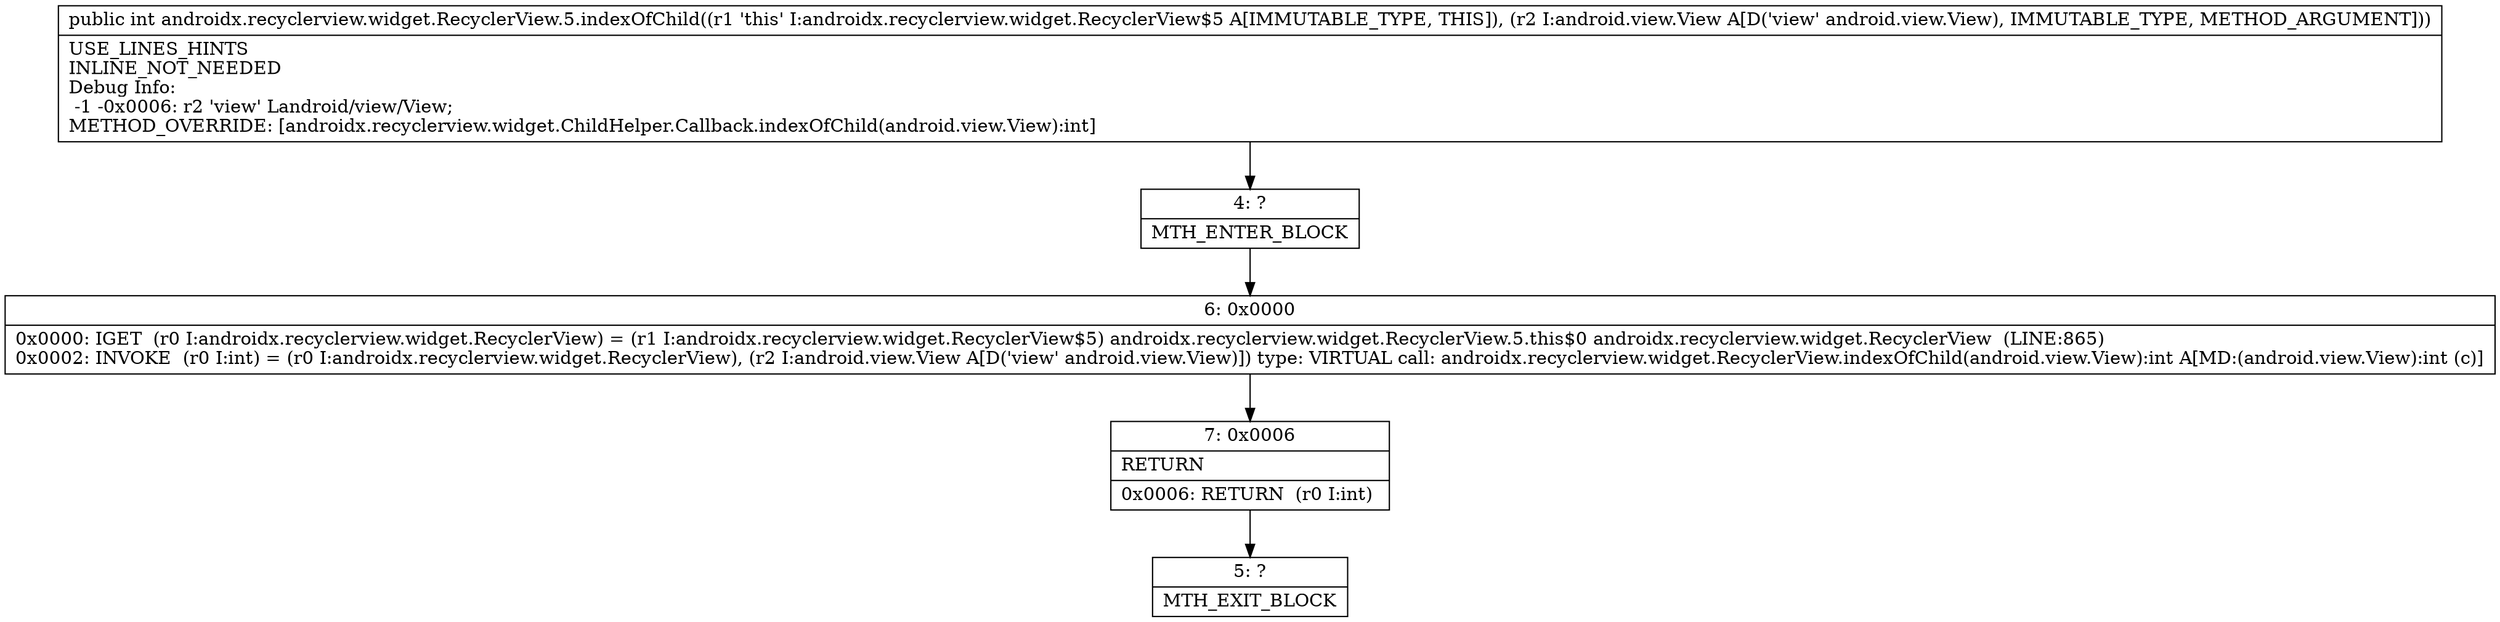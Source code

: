 digraph "CFG forandroidx.recyclerview.widget.RecyclerView.5.indexOfChild(Landroid\/view\/View;)I" {
Node_4 [shape=record,label="{4\:\ ?|MTH_ENTER_BLOCK\l}"];
Node_6 [shape=record,label="{6\:\ 0x0000|0x0000: IGET  (r0 I:androidx.recyclerview.widget.RecyclerView) = (r1 I:androidx.recyclerview.widget.RecyclerView$5) androidx.recyclerview.widget.RecyclerView.5.this$0 androidx.recyclerview.widget.RecyclerView  (LINE:865)\l0x0002: INVOKE  (r0 I:int) = (r0 I:androidx.recyclerview.widget.RecyclerView), (r2 I:android.view.View A[D('view' android.view.View)]) type: VIRTUAL call: androidx.recyclerview.widget.RecyclerView.indexOfChild(android.view.View):int A[MD:(android.view.View):int (c)]\l}"];
Node_7 [shape=record,label="{7\:\ 0x0006|RETURN\l|0x0006: RETURN  (r0 I:int) \l}"];
Node_5 [shape=record,label="{5\:\ ?|MTH_EXIT_BLOCK\l}"];
MethodNode[shape=record,label="{public int androidx.recyclerview.widget.RecyclerView.5.indexOfChild((r1 'this' I:androidx.recyclerview.widget.RecyclerView$5 A[IMMUTABLE_TYPE, THIS]), (r2 I:android.view.View A[D('view' android.view.View), IMMUTABLE_TYPE, METHOD_ARGUMENT]))  | USE_LINES_HINTS\lINLINE_NOT_NEEDED\lDebug Info:\l  \-1 \-0x0006: r2 'view' Landroid\/view\/View;\lMETHOD_OVERRIDE: [androidx.recyclerview.widget.ChildHelper.Callback.indexOfChild(android.view.View):int]\l}"];
MethodNode -> Node_4;Node_4 -> Node_6;
Node_6 -> Node_7;
Node_7 -> Node_5;
}

